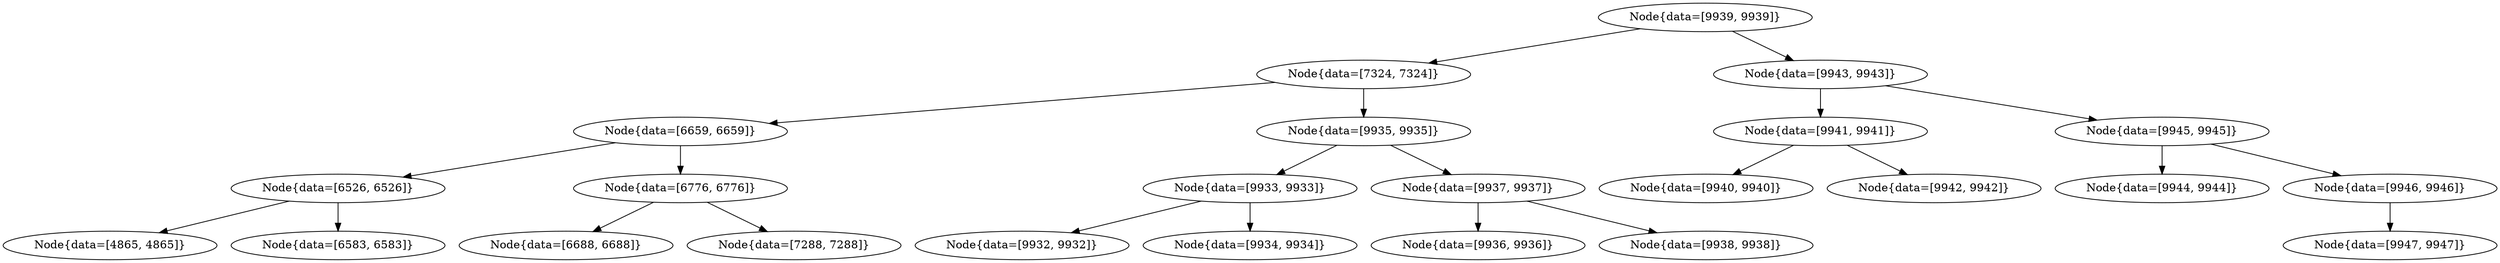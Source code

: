 digraph G{
1723678598 [label="Node{data=[9939, 9939]}"]
1723678598 -> 724112905
724112905 [label="Node{data=[7324, 7324]}"]
724112905 -> 77539126
77539126 [label="Node{data=[6659, 6659]}"]
77539126 -> 829711710
829711710 [label="Node{data=[6526, 6526]}"]
829711710 -> 1052388857
1052388857 [label="Node{data=[4865, 4865]}"]
829711710 -> 1564540281
1564540281 [label="Node{data=[6583, 6583]}"]
77539126 -> 538695536
538695536 [label="Node{data=[6776, 6776]}"]
538695536 -> 852957368
852957368 [label="Node{data=[6688, 6688]}"]
538695536 -> 1567440638
1567440638 [label="Node{data=[7288, 7288]}"]
724112905 -> 119323423
119323423 [label="Node{data=[9935, 9935]}"]
119323423 -> 2034388187
2034388187 [label="Node{data=[9933, 9933]}"]
2034388187 -> 1935317395
1935317395 [label="Node{data=[9932, 9932]}"]
2034388187 -> 1198838728
1198838728 [label="Node{data=[9934, 9934]}"]
119323423 -> 626154618
626154618 [label="Node{data=[9937, 9937]}"]
626154618 -> 1318975647
1318975647 [label="Node{data=[9936, 9936]}"]
626154618 -> 1764517598
1764517598 [label="Node{data=[9938, 9938]}"]
1723678598 -> 136778400
136778400 [label="Node{data=[9943, 9943]}"]
136778400 -> 1067531858
1067531858 [label="Node{data=[9941, 9941]}"]
1067531858 -> 509177913
509177913 [label="Node{data=[9940, 9940]}"]
1067531858 -> 340393914
340393914 [label="Node{data=[9942, 9942]}"]
136778400 -> 608918913
608918913 [label="Node{data=[9945, 9945]}"]
608918913 -> 313439476
313439476 [label="Node{data=[9944, 9944]}"]
608918913 -> 1201919520
1201919520 [label="Node{data=[9946, 9946]}"]
1201919520 -> 474764609
474764609 [label="Node{data=[9947, 9947]}"]
}